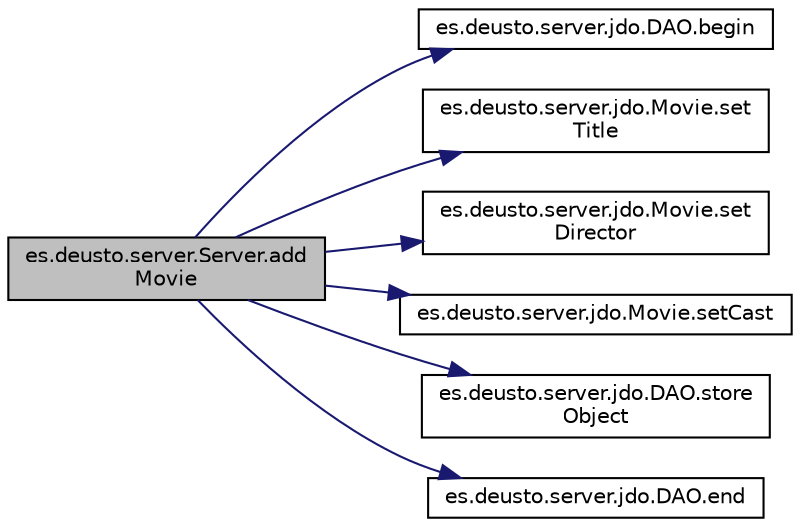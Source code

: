 digraph "es.deusto.server.Server.addMovie"
{
 // LATEX_PDF_SIZE
  edge [fontname="Helvetica",fontsize="10",labelfontname="Helvetica",labelfontsize="10"];
  node [fontname="Helvetica",fontsize="10",shape=record];
  rankdir="LR";
  Node3 [label="es.deusto.server.Server.add\lMovie",height=0.2,width=0.4,color="black", fillcolor="grey75", style="filled", fontcolor="black",tooltip=" "];
  Node3 -> Node4 [color="midnightblue",fontsize="10",style="solid",fontname="Helvetica"];
  Node4 [label="es.deusto.server.jdo.DAO.begin",height=0.2,width=0.4,color="black", fillcolor="white", style="filled",URL="$classes_1_1deusto_1_1server_1_1jdo_1_1_d_a_o.html#ad923bb21c8273dabc601b85713703c89",tooltip=" "];
  Node3 -> Node5 [color="midnightblue",fontsize="10",style="solid",fontname="Helvetica"];
  Node5 [label="es.deusto.server.jdo.Movie.set\lTitle",height=0.2,width=0.4,color="black", fillcolor="white", style="filled",URL="$classes_1_1deusto_1_1server_1_1jdo_1_1_movie.html#ae5ef76349074d7d94803152daacc9e54",tooltip=" "];
  Node3 -> Node6 [color="midnightblue",fontsize="10",style="solid",fontname="Helvetica"];
  Node6 [label="es.deusto.server.jdo.Movie.set\lDirector",height=0.2,width=0.4,color="black", fillcolor="white", style="filled",URL="$classes_1_1deusto_1_1server_1_1jdo_1_1_movie.html#a2739245f04bc6627b5a00ddeb6fba0fc",tooltip=" "];
  Node3 -> Node7 [color="midnightblue",fontsize="10",style="solid",fontname="Helvetica"];
  Node7 [label="es.deusto.server.jdo.Movie.setCast",height=0.2,width=0.4,color="black", fillcolor="white", style="filled",URL="$classes_1_1deusto_1_1server_1_1jdo_1_1_movie.html#aab7fa1af2944677769c47300ea061e3b",tooltip=" "];
  Node3 -> Node8 [color="midnightblue",fontsize="10",style="solid",fontname="Helvetica"];
  Node8 [label="es.deusto.server.jdo.DAO.store\lObject",height=0.2,width=0.4,color="black", fillcolor="white", style="filled",URL="$classes_1_1deusto_1_1server_1_1jdo_1_1_d_a_o.html#a663255898c034b46536c8a9cd2b247f9",tooltip=" "];
  Node3 -> Node9 [color="midnightblue",fontsize="10",style="solid",fontname="Helvetica"];
  Node9 [label="es.deusto.server.jdo.DAO.end",height=0.2,width=0.4,color="black", fillcolor="white", style="filled",URL="$classes_1_1deusto_1_1server_1_1jdo_1_1_d_a_o.html#a376574d8ad006d0bad98e39172b67847",tooltip=" "];
}
